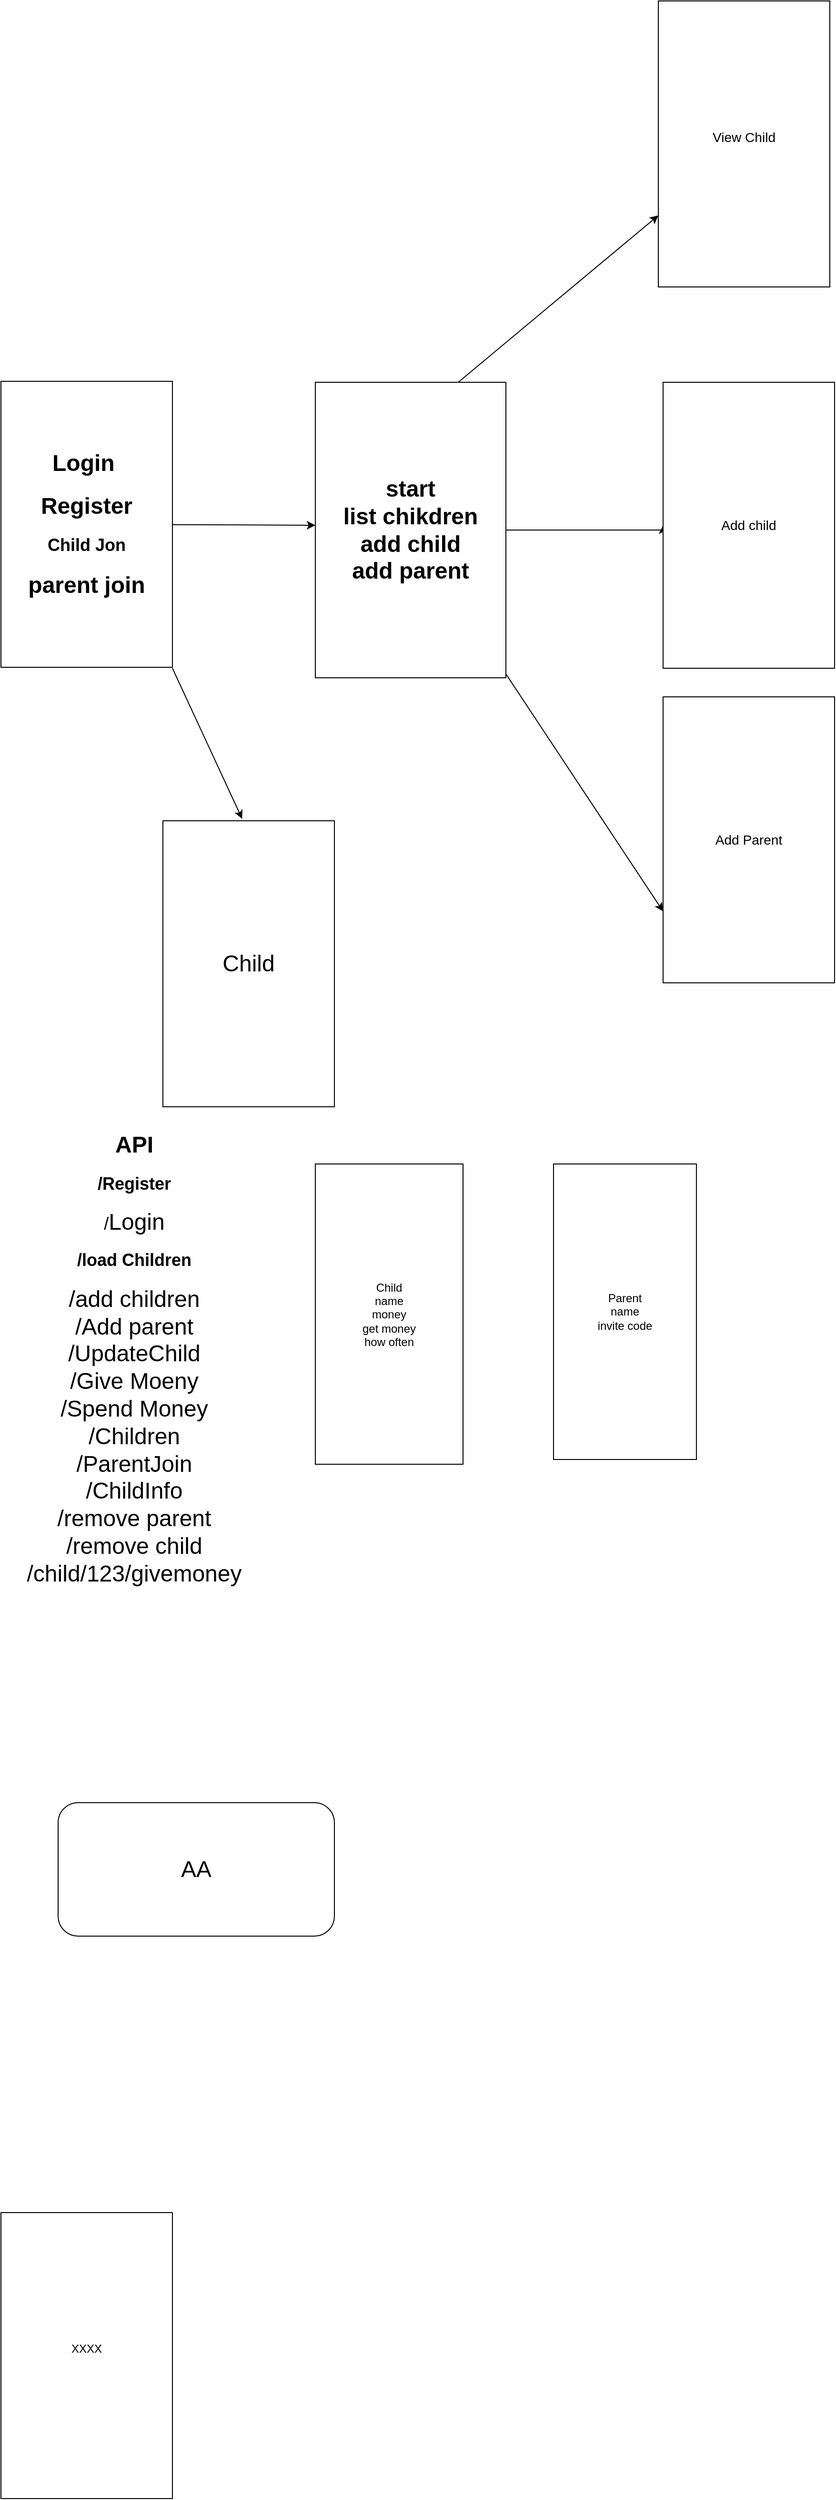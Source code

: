 <mxfile version="22.1.17" type="github">
  <diagram name="Page-1" id="Idh6XYTWA4kir-lPHowS">
    <mxGraphModel dx="2171" dy="1225" grid="1" gridSize="10" guides="1" tooltips="1" connect="1" arrows="1" fold="1" page="1" pageScale="1" pageWidth="850" pageHeight="1100" math="0" shadow="0">
      <root>
        <mxCell id="0" />
        <mxCell id="1" parent="0" />
        <mxCell id="lrixCX8ctTzCdUWLVMBa-2" value="&lt;h1&gt;Login&amp;nbsp;&lt;/h1&gt;&lt;h1&gt;Register&lt;/h1&gt;&lt;h2&gt;Child Jon&lt;/h2&gt;&lt;h1&gt;parent join&lt;/h1&gt;" style="rounded=0;whiteSpace=wrap;html=1;direction=south;" vertex="1" parent="1">
          <mxGeometry x="70" y="929" width="180" height="300" as="geometry" />
        </mxCell>
        <mxCell id="lrixCX8ctTzCdUWLVMBa-397" style="edgeStyle=orthogonalEdgeStyle;rounded=0;orthogonalLoop=1;jettySize=auto;html=1;entryX=0.5;entryY=1;entryDx=0;entryDy=0;" edge="1" parent="1" source="lrixCX8ctTzCdUWLVMBa-3" target="lrixCX8ctTzCdUWLVMBa-4">
          <mxGeometry relative="1" as="geometry">
            <Array as="points">
              <mxPoint x="765" y="1085" />
            </Array>
          </mxGeometry>
        </mxCell>
        <mxCell id="lrixCX8ctTzCdUWLVMBa-3" value="&lt;h1&gt;start&lt;br&gt;&lt;b&gt;list chikdren&lt;br&gt;&lt;/b&gt;&lt;b&gt;add child&lt;br&gt;&lt;/b&gt;&lt;b&gt;add parent&lt;/b&gt;&lt;/h1&gt;" style="rounded=0;whiteSpace=wrap;html=1;direction=south;" vertex="1" parent="1">
          <mxGeometry x="400" y="930" width="200" height="310" as="geometry" />
        </mxCell>
        <mxCell id="lrixCX8ctTzCdUWLVMBa-4" value="&lt;h3&gt;&lt;span style=&quot;font-weight: 400;&quot;&gt;Add child&lt;/span&gt;&lt;/h3&gt;" style="rounded=0;whiteSpace=wrap;html=1;direction=south;" vertex="1" parent="1">
          <mxGeometry x="765" y="930" width="180" height="300" as="geometry" />
        </mxCell>
        <mxCell id="lrixCX8ctTzCdUWLVMBa-5" value="&lt;h3&gt;&lt;span style=&quot;font-weight: 400;&quot;&gt;Add Parent&lt;/span&gt;&lt;/h3&gt;" style="rounded=0;whiteSpace=wrap;html=1;direction=south;" vertex="1" parent="1">
          <mxGeometry x="765" y="1260" width="180" height="300" as="geometry" />
        </mxCell>
        <mxCell id="lrixCX8ctTzCdUWLVMBa-6" value="&lt;h4&gt;&lt;span style=&quot;font-weight: 400;&quot;&gt;XXXX&lt;/span&gt;&lt;/h4&gt;&lt;div&gt;&lt;span style=&quot;font-weight: 400;&quot;&gt;&lt;br&gt;&lt;/span&gt;&lt;/div&gt;" style="rounded=0;whiteSpace=wrap;html=1;direction=south;" vertex="1" parent="1">
          <mxGeometry x="70" y="2850" width="180" height="300" as="geometry" />
        </mxCell>
        <mxCell id="lrixCX8ctTzCdUWLVMBa-7" value="&lt;h3&gt;&lt;span style=&quot;font-weight: 400;&quot;&gt;View Child&lt;/span&gt;&lt;/h3&gt;&lt;div&gt;&lt;span style=&quot;font-weight: 400;&quot;&gt;&lt;br&gt;&lt;/span&gt;&lt;/div&gt;" style="rounded=0;whiteSpace=wrap;html=1;direction=south;" vertex="1" parent="1">
          <mxGeometry x="760" y="530" width="180" height="300" as="geometry" />
        </mxCell>
        <mxCell id="lrixCX8ctTzCdUWLVMBa-398" value="&lt;h1&gt;&lt;span style=&quot;font-weight: 400;&quot;&gt;Child&lt;/span&gt;&lt;/h1&gt;" style="rounded=0;whiteSpace=wrap;html=1;direction=south;" vertex="1" parent="1">
          <mxGeometry x="240" y="1390" width="180" height="300" as="geometry" />
        </mxCell>
        <mxCell id="lrixCX8ctTzCdUWLVMBa-410" value="&lt;h1&gt;API&lt;/h1&gt;&lt;h2&gt;/Register&lt;/h2&gt;&lt;h2&gt;&lt;span style=&quot;font-weight: 400;&quot;&gt;/&lt;font style=&quot;font-size: 24px;&quot;&gt;Login&lt;/font&gt;&lt;/span&gt;&lt;/h2&gt;&lt;h2&gt;/load Children&lt;/h2&gt;&lt;div style=&quot;font-size: 24px;&quot;&gt;/add children&lt;/div&gt;&lt;div style=&quot;font-size: 24px;&quot;&gt;/Add parent&lt;/div&gt;&lt;div style=&quot;font-size: 24px;&quot;&gt;/UpdateChild&lt;/div&gt;&lt;div style=&quot;font-size: 24px;&quot;&gt;/Give Moeny&lt;/div&gt;&lt;div style=&quot;font-size: 24px;&quot;&gt;/Spend Money&lt;/div&gt;&lt;div style=&quot;font-size: 24px;&quot;&gt;/Children&lt;/div&gt;&lt;div style=&quot;font-size: 24px;&quot;&gt;/ParentJoin&lt;/div&gt;&lt;div style=&quot;font-size: 24px;&quot;&gt;/ChildInfo&lt;/div&gt;&lt;div style=&quot;font-size: 24px;&quot;&gt;/remove parent&lt;/div&gt;&lt;div style=&quot;font-size: 24px;&quot;&gt;/remove child&lt;/div&gt;&lt;div style=&quot;font-size: 24px;&quot;&gt;/child/123/givemoney&lt;/div&gt;" style="text;html=1;spacing=5;spacingTop=-20;whiteSpace=wrap;overflow=hidden;rounded=0;align=center;fillColor=default;" vertex="1" parent="1">
          <mxGeometry x="80" y="1710" width="260" height="580" as="geometry" />
        </mxCell>
        <mxCell id="lrixCX8ctTzCdUWLVMBa-413" value="" style="endArrow=classic;html=1;rounded=0;" edge="1" parent="1" source="lrixCX8ctTzCdUWLVMBa-2">
          <mxGeometry width="50" height="50" relative="1" as="geometry">
            <mxPoint x="260" y="1078.33" as="sourcePoint" />
            <mxPoint x="400" y="1080" as="targetPoint" />
          </mxGeometry>
        </mxCell>
        <mxCell id="lrixCX8ctTzCdUWLVMBa-416" value="&lt;font style=&quot;font-size: 24px;&quot;&gt;AA&lt;/font&gt;" style="rounded=1;whiteSpace=wrap;html=1;" vertex="1" parent="1">
          <mxGeometry x="130" y="2420" width="290" height="140" as="geometry" />
        </mxCell>
        <mxCell id="lrixCX8ctTzCdUWLVMBa-425" value="Parent&lt;br style=&quot;border-color: var(--border-color);&quot;&gt;name&lt;br&gt;invite code" style="rounded=0;whiteSpace=wrap;html=1;direction=south;" vertex="1" parent="1">
          <mxGeometry x="650" y="1750" width="150" height="310" as="geometry" />
        </mxCell>
        <mxCell id="lrixCX8ctTzCdUWLVMBa-426" value="Child&lt;br style=&quot;border-color: var(--border-color);&quot;&gt;name&lt;br style=&quot;border-color: var(--border-color);&quot;&gt;money&lt;br style=&quot;border-color: var(--border-color);&quot;&gt;get money&lt;br style=&quot;border-color: var(--border-color);&quot;&gt;how often" style="rounded=0;whiteSpace=wrap;html=1;direction=south;" vertex="1" parent="1">
          <mxGeometry x="400" y="1750" width="155" height="315" as="geometry" />
        </mxCell>
        <mxCell id="lrixCX8ctTzCdUWLVMBa-428" value="" style="edgeStyle=none;orthogonalLoop=1;jettySize=auto;html=1;rounded=0;entryX=-0.007;entryY=0.538;entryDx=0;entryDy=0;entryPerimeter=0;" edge="1" parent="1" target="lrixCX8ctTzCdUWLVMBa-398">
          <mxGeometry width="100" relative="1" as="geometry">
            <mxPoint x="250" y="1230" as="sourcePoint" />
            <mxPoint x="350" y="1230" as="targetPoint" />
            <Array as="points" />
          </mxGeometry>
        </mxCell>
        <mxCell id="lrixCX8ctTzCdUWLVMBa-429" value="" style="edgeStyle=none;orthogonalLoop=1;jettySize=auto;html=1;rounded=0;exitX=0;exitY=0.25;exitDx=0;exitDy=0;" edge="1" parent="1" source="lrixCX8ctTzCdUWLVMBa-3" target="lrixCX8ctTzCdUWLVMBa-7">
          <mxGeometry width="100" relative="1" as="geometry">
            <mxPoint x="550" y="830" as="sourcePoint" />
            <mxPoint x="750" y="730" as="targetPoint" />
            <Array as="points" />
          </mxGeometry>
        </mxCell>
        <mxCell id="lrixCX8ctTzCdUWLVMBa-430" value="" style="edgeStyle=none;orthogonalLoop=1;jettySize=auto;html=1;rounded=0;entryX=0.75;entryY=1;entryDx=0;entryDy=0;" edge="1" parent="1" source="lrixCX8ctTzCdUWLVMBa-3" target="lrixCX8ctTzCdUWLVMBa-5">
          <mxGeometry width="100" relative="1" as="geometry">
            <mxPoint x="510" y="1320" as="sourcePoint" />
            <mxPoint x="610" y="1320" as="targetPoint" />
            <Array as="points" />
          </mxGeometry>
        </mxCell>
      </root>
    </mxGraphModel>
  </diagram>
</mxfile>

